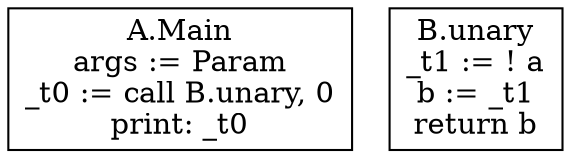 digraph CFG {
    "A.Main" [shape=box label="A.Main\nargs := Param\n_t0 := call B.unary, 0\nprint: _t0\n"];
    "B.unary" [shape=box label="B.unary\n_t1 := ! a\nb := _t1\nreturn b\n"];
}
